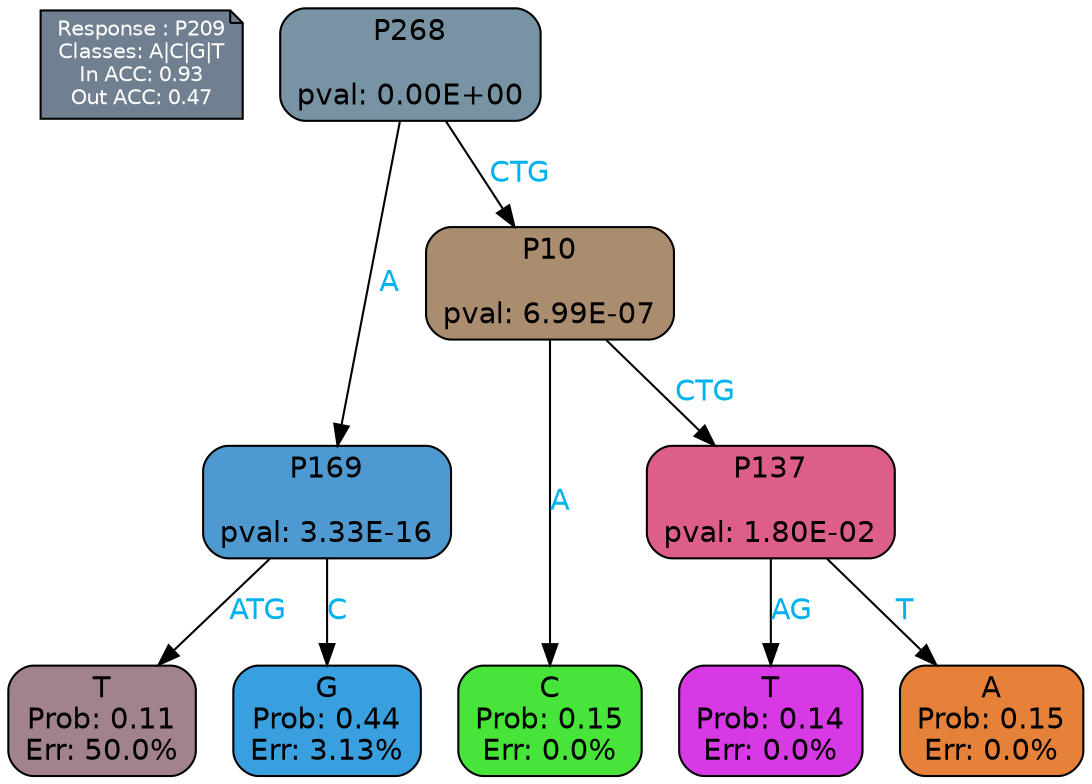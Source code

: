 digraph Tree {
node [shape=box, style="filled, rounded", color="black", fontname=helvetica] ;
graph [ranksep=equally, splines=polylines, bgcolor=transparent, dpi=600] ;
edge [fontname=helvetica] ;
LEGEND [label="Response : P209
Classes: A|C|G|T
In ACC: 0.93
Out ACC: 0.47
",shape=note,align=left,style=filled,fillcolor="slategray",fontcolor="white",fontsize=10];1 [label="P268

pval: 0.00E+00", fillcolor="#7793a4"] ;
2 [label="P169

pval: 3.33E-16", fillcolor="#4e99cf"] ;
3 [label="T
Prob: 0.11
Err: 50.0%", fillcolor="#a2828f"] ;
4 [label="G
Prob: 0.44
Err: 3.13%", fillcolor="#399fdf"] ;
5 [label="P10

pval: 6.99E-07", fillcolor="#aa8c6e"] ;
6 [label="C
Prob: 0.15
Err: 0.0%", fillcolor="#47e539"] ;
7 [label="P137

pval: 1.80E-02", fillcolor="#de5e8a"] ;
8 [label="T
Prob: 0.14
Err: 0.0%", fillcolor="#d739e5"] ;
9 [label="A
Prob: 0.15
Err: 0.0%", fillcolor="#e58139"] ;
1 -> 2 [label="A",fontcolor=deepskyblue2] ;
1 -> 5 [label="CTG",fontcolor=deepskyblue2] ;
2 -> 3 [label="ATG",fontcolor=deepskyblue2] ;
2 -> 4 [label="C",fontcolor=deepskyblue2] ;
5 -> 6 [label="A",fontcolor=deepskyblue2] ;
5 -> 7 [label="CTG",fontcolor=deepskyblue2] ;
7 -> 8 [label="AG",fontcolor=deepskyblue2] ;
7 -> 9 [label="T",fontcolor=deepskyblue2] ;
{rank = same; 3;4;6;8;9;}{rank = same; LEGEND;1;}}
